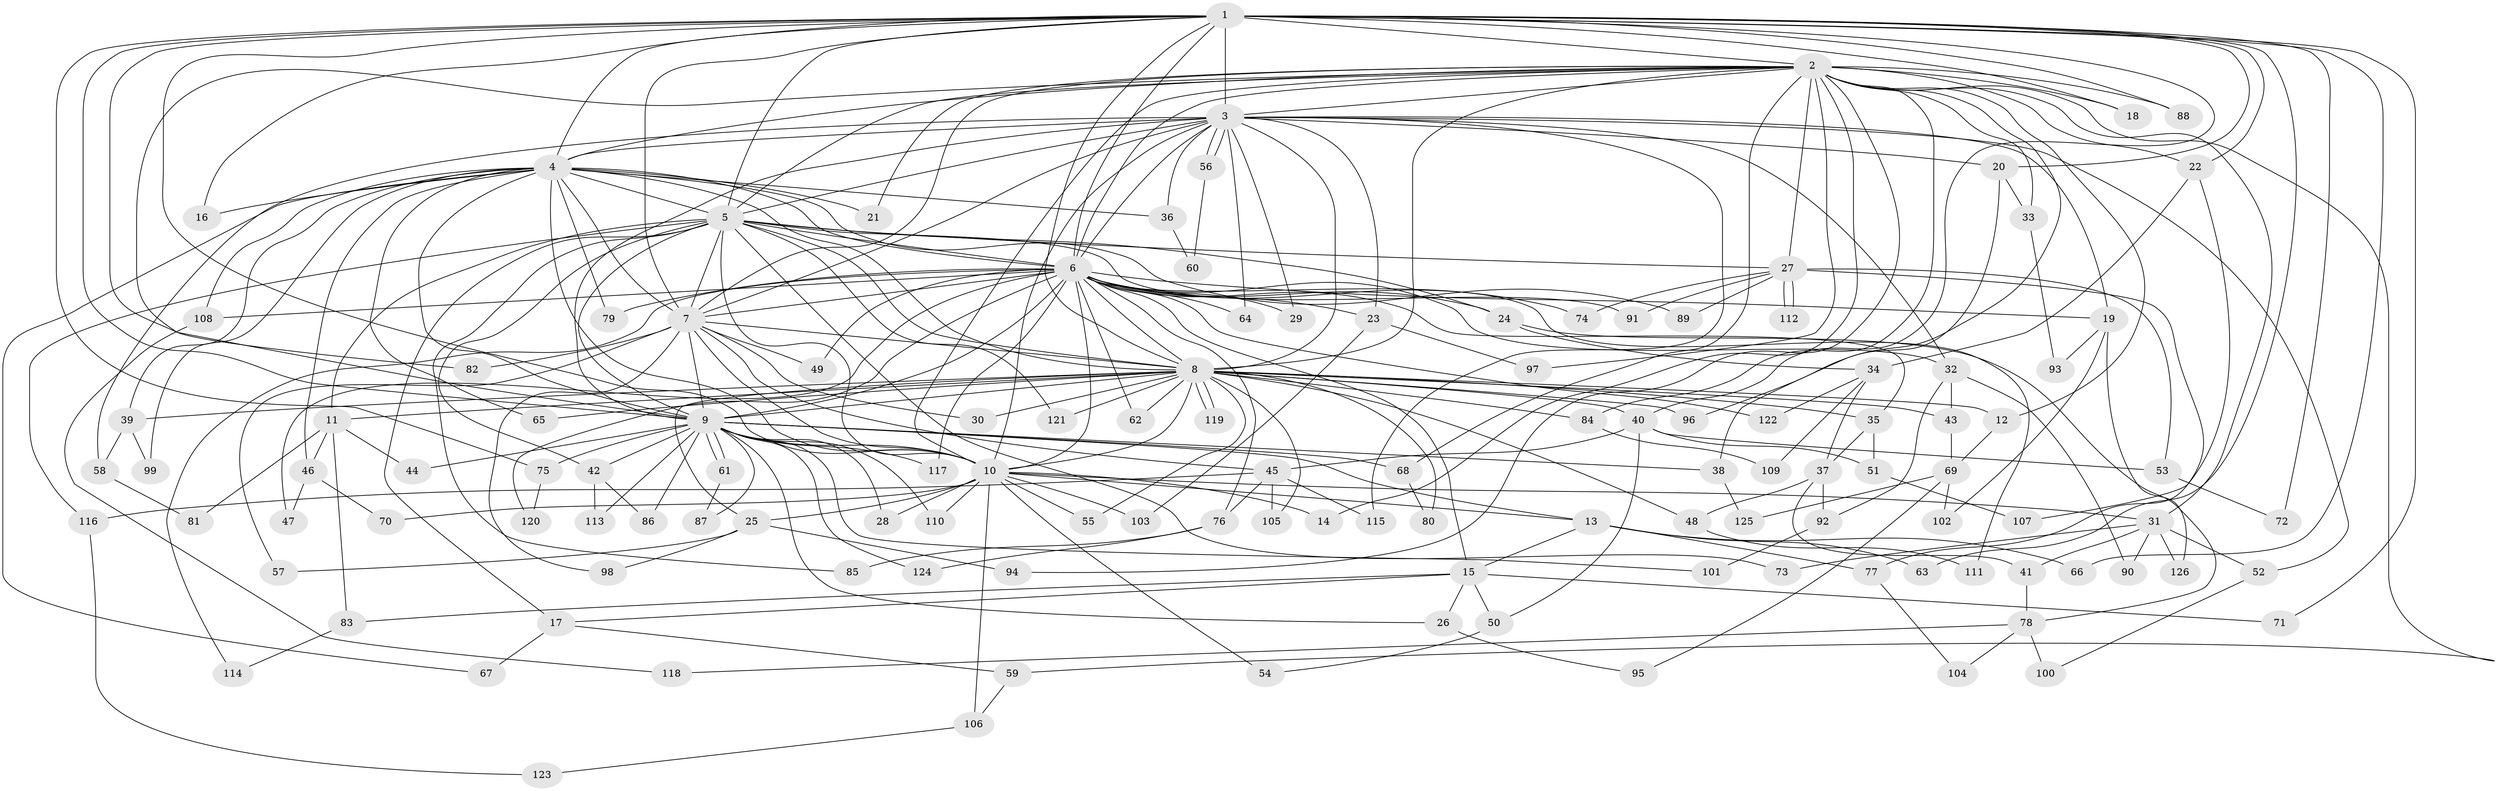 // coarse degree distribution, {30: 0.010638297872340425, 19: 0.02127659574468085, 17: 0.02127659574468085, 27: 0.02127659574468085, 13: 0.010638297872340425, 25: 0.010638297872340425, 6: 0.05319148936170213, 2: 0.5, 7: 0.031914893617021274, 5: 0.05319148936170213, 1: 0.02127659574468085, 4: 0.07446808510638298, 10: 0.010638297872340425, 3: 0.14893617021276595, 8: 0.010638297872340425}
// Generated by graph-tools (version 1.1) at 2025/41/03/06/25 10:41:41]
// undirected, 126 vertices, 277 edges
graph export_dot {
graph [start="1"]
  node [color=gray90,style=filled];
  1;
  2;
  3;
  4;
  5;
  6;
  7;
  8;
  9;
  10;
  11;
  12;
  13;
  14;
  15;
  16;
  17;
  18;
  19;
  20;
  21;
  22;
  23;
  24;
  25;
  26;
  27;
  28;
  29;
  30;
  31;
  32;
  33;
  34;
  35;
  36;
  37;
  38;
  39;
  40;
  41;
  42;
  43;
  44;
  45;
  46;
  47;
  48;
  49;
  50;
  51;
  52;
  53;
  54;
  55;
  56;
  57;
  58;
  59;
  60;
  61;
  62;
  63;
  64;
  65;
  66;
  67;
  68;
  69;
  70;
  71;
  72;
  73;
  74;
  75;
  76;
  77;
  78;
  79;
  80;
  81;
  82;
  83;
  84;
  85;
  86;
  87;
  88;
  89;
  90;
  91;
  92;
  93;
  94;
  95;
  96;
  97;
  98;
  99;
  100;
  101;
  102;
  103;
  104;
  105;
  106;
  107;
  108;
  109;
  110;
  111;
  112;
  113;
  114;
  115;
  116;
  117;
  118;
  119;
  120;
  121;
  122;
  123;
  124;
  125;
  126;
  1 -- 2;
  1 -- 3;
  1 -- 4;
  1 -- 5;
  1 -- 6;
  1 -- 7;
  1 -- 8;
  1 -- 9;
  1 -- 10;
  1 -- 16;
  1 -- 18;
  1 -- 20;
  1 -- 22;
  1 -- 40;
  1 -- 63;
  1 -- 66;
  1 -- 71;
  1 -- 72;
  1 -- 75;
  1 -- 82;
  1 -- 88;
  2 -- 3;
  2 -- 4;
  2 -- 5;
  2 -- 6;
  2 -- 7;
  2 -- 8;
  2 -- 9;
  2 -- 10;
  2 -- 12;
  2 -- 14;
  2 -- 18;
  2 -- 21;
  2 -- 22;
  2 -- 27;
  2 -- 31;
  2 -- 33;
  2 -- 59;
  2 -- 68;
  2 -- 84;
  2 -- 88;
  2 -- 94;
  2 -- 96;
  2 -- 97;
  3 -- 4;
  3 -- 5;
  3 -- 6;
  3 -- 7;
  3 -- 8;
  3 -- 9;
  3 -- 10;
  3 -- 19;
  3 -- 20;
  3 -- 23;
  3 -- 29;
  3 -- 32;
  3 -- 36;
  3 -- 52;
  3 -- 56;
  3 -- 56;
  3 -- 58;
  3 -- 64;
  3 -- 115;
  4 -- 5;
  4 -- 6;
  4 -- 7;
  4 -- 8;
  4 -- 9;
  4 -- 10;
  4 -- 16;
  4 -- 21;
  4 -- 36;
  4 -- 39;
  4 -- 46;
  4 -- 65;
  4 -- 67;
  4 -- 79;
  4 -- 89;
  4 -- 99;
  4 -- 108;
  5 -- 6;
  5 -- 7;
  5 -- 8;
  5 -- 9;
  5 -- 10;
  5 -- 11;
  5 -- 17;
  5 -- 24;
  5 -- 27;
  5 -- 42;
  5 -- 73;
  5 -- 85;
  5 -- 91;
  5 -- 116;
  5 -- 121;
  6 -- 7;
  6 -- 8;
  6 -- 9;
  6 -- 10;
  6 -- 15;
  6 -- 19;
  6 -- 23;
  6 -- 24;
  6 -- 29;
  6 -- 32;
  6 -- 35;
  6 -- 47;
  6 -- 49;
  6 -- 62;
  6 -- 64;
  6 -- 74;
  6 -- 76;
  6 -- 79;
  6 -- 108;
  6 -- 111;
  6 -- 114;
  6 -- 117;
  6 -- 120;
  6 -- 122;
  7 -- 8;
  7 -- 9;
  7 -- 10;
  7 -- 30;
  7 -- 45;
  7 -- 49;
  7 -- 57;
  7 -- 82;
  7 -- 98;
  8 -- 9;
  8 -- 10;
  8 -- 11;
  8 -- 12;
  8 -- 25;
  8 -- 30;
  8 -- 35;
  8 -- 39;
  8 -- 40;
  8 -- 43;
  8 -- 48;
  8 -- 55;
  8 -- 62;
  8 -- 65;
  8 -- 80;
  8 -- 84;
  8 -- 96;
  8 -- 105;
  8 -- 119;
  8 -- 119;
  8 -- 121;
  9 -- 10;
  9 -- 13;
  9 -- 26;
  9 -- 28;
  9 -- 38;
  9 -- 42;
  9 -- 44;
  9 -- 61;
  9 -- 61;
  9 -- 68;
  9 -- 75;
  9 -- 86;
  9 -- 87;
  9 -- 101;
  9 -- 110;
  9 -- 113;
  9 -- 117;
  9 -- 124;
  10 -- 13;
  10 -- 14;
  10 -- 25;
  10 -- 28;
  10 -- 31;
  10 -- 54;
  10 -- 55;
  10 -- 70;
  10 -- 103;
  10 -- 106;
  10 -- 110;
  11 -- 44;
  11 -- 46;
  11 -- 81;
  11 -- 83;
  12 -- 69;
  13 -- 15;
  13 -- 63;
  13 -- 66;
  13 -- 77;
  15 -- 17;
  15 -- 26;
  15 -- 50;
  15 -- 71;
  15 -- 83;
  17 -- 59;
  17 -- 67;
  19 -- 93;
  19 -- 102;
  19 -- 126;
  20 -- 33;
  20 -- 38;
  22 -- 34;
  22 -- 107;
  23 -- 97;
  23 -- 103;
  24 -- 34;
  24 -- 78;
  25 -- 57;
  25 -- 94;
  25 -- 98;
  26 -- 95;
  27 -- 53;
  27 -- 74;
  27 -- 77;
  27 -- 89;
  27 -- 91;
  27 -- 112;
  27 -- 112;
  31 -- 41;
  31 -- 52;
  31 -- 73;
  31 -- 90;
  31 -- 126;
  32 -- 43;
  32 -- 90;
  32 -- 92;
  33 -- 93;
  34 -- 37;
  34 -- 109;
  34 -- 122;
  35 -- 37;
  35 -- 51;
  36 -- 60;
  37 -- 41;
  37 -- 48;
  37 -- 92;
  38 -- 125;
  39 -- 58;
  39 -- 99;
  40 -- 45;
  40 -- 50;
  40 -- 51;
  40 -- 53;
  41 -- 78;
  42 -- 86;
  42 -- 113;
  43 -- 69;
  45 -- 76;
  45 -- 105;
  45 -- 115;
  45 -- 116;
  46 -- 47;
  46 -- 70;
  48 -- 111;
  50 -- 54;
  51 -- 107;
  52 -- 100;
  53 -- 72;
  56 -- 60;
  58 -- 81;
  59 -- 106;
  61 -- 87;
  68 -- 80;
  69 -- 95;
  69 -- 102;
  69 -- 125;
  75 -- 120;
  76 -- 85;
  76 -- 124;
  77 -- 104;
  78 -- 100;
  78 -- 104;
  78 -- 118;
  83 -- 114;
  84 -- 109;
  92 -- 101;
  106 -- 123;
  108 -- 118;
  116 -- 123;
}

